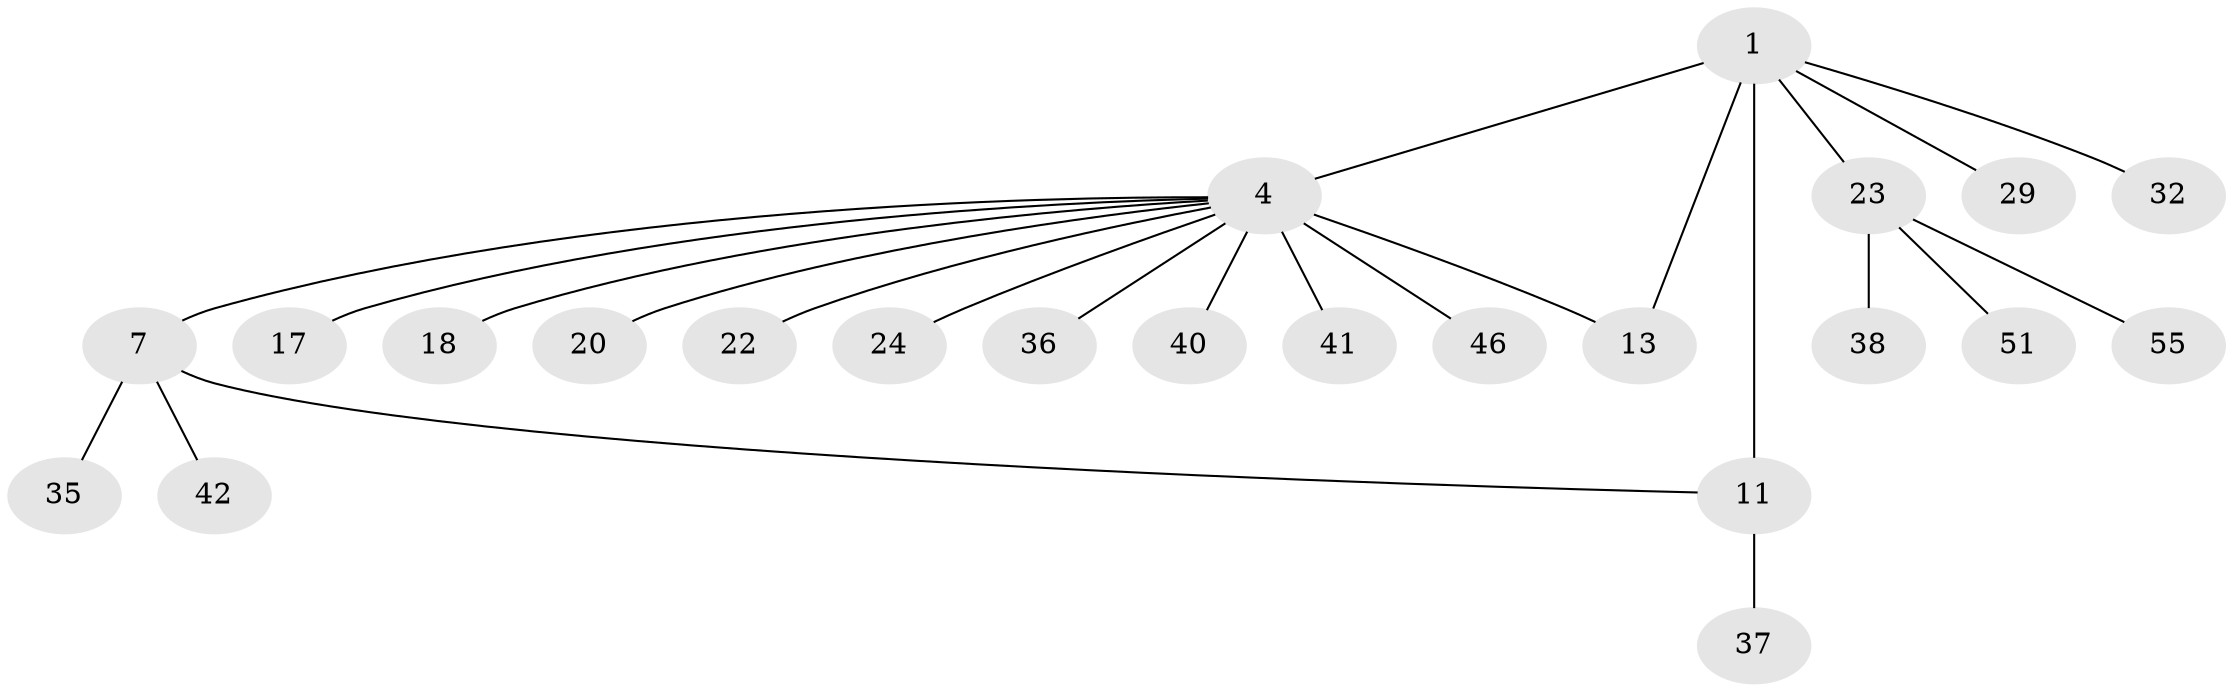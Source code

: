// original degree distribution, {2: 0.25396825396825395, 7: 0.031746031746031744, 4: 0.06349206349206349, 3: 0.031746031746031744, 11: 0.015873015873015872, 6: 0.031746031746031744, 8: 0.015873015873015872, 5: 0.047619047619047616, 9: 0.015873015873015872, 1: 0.49206349206349204}
// Generated by graph-tools (version 1.1) at 2025/19/03/04/25 18:19:46]
// undirected, 23 vertices, 24 edges
graph export_dot {
graph [start="1"]
  node [color=gray90,style=filled];
  1 [super="+2"];
  4 [super="+6+5+28+8"];
  7 [super="+9"];
  11 [super="+21+31+33+16+12"];
  13 [super="+61+43+59"];
  17 [super="+25"];
  18;
  20;
  22;
  23 [super="+30+26"];
  24 [super="+63"];
  29 [super="+39"];
  32;
  35 [super="+60"];
  36;
  37;
  38;
  40;
  41 [super="+54"];
  42;
  46;
  51;
  55;
  1 -- 32;
  1 -- 4 [weight=5];
  1 -- 11 [weight=4];
  1 -- 13;
  1 -- 23 [weight=2];
  1 -- 29 [weight=2];
  4 -- 36;
  4 -- 41;
  4 -- 46;
  4 -- 17;
  4 -- 20;
  4 -- 22;
  4 -- 24;
  4 -- 18;
  4 -- 7 [weight=2];
  4 -- 40;
  4 -- 13 [weight=2];
  7 -- 35;
  7 -- 42;
  7 -- 11;
  11 -- 37;
  23 -- 38;
  23 -- 51;
  23 -- 55;
}
